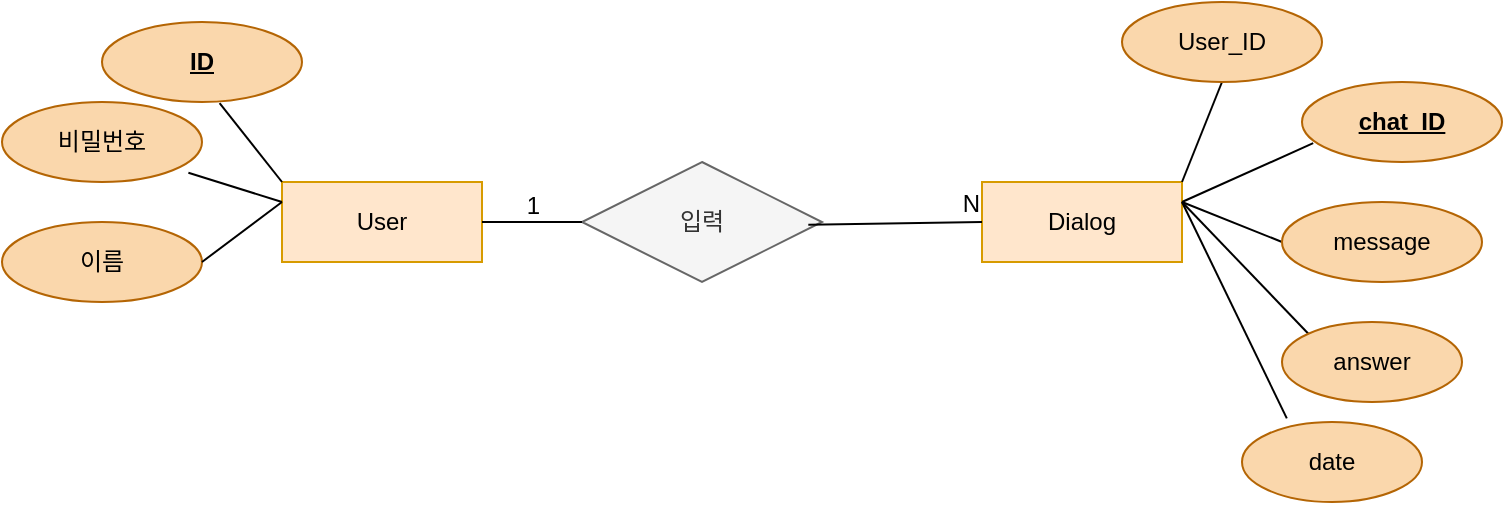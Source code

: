 <mxfile version="22.1.3" type="github">
  <diagram name="Page-1" id="2YBvvXClWsGukQMizWep">
    <mxGraphModel dx="1050" dy="613" grid="0" gridSize="10" guides="1" tooltips="1" connect="1" arrows="1" fold="1" page="1" pageScale="1" pageWidth="850" pageHeight="1100" math="0" shadow="0">
      <root>
        <mxCell id="0" />
        <mxCell id="1" parent="0" />
        <mxCell id="lu0mgNzLaSJTNHOdqmoG-1" value="Dialog" style="whiteSpace=wrap;html=1;align=center;strokeColor=#d79b00;fillStyle=solid;fillColor=#ffe6cc;" parent="1" vertex="1">
          <mxGeometry x="560" y="400" width="100" height="40" as="geometry" />
        </mxCell>
        <mxCell id="lu0mgNzLaSJTNHOdqmoG-2" value="User" style="whiteSpace=wrap;html=1;align=center;strokeColor=#d79b00;fillStyle=solid;fillColor=#ffe6cc;" parent="1" vertex="1">
          <mxGeometry x="210" y="400" width="100" height="40" as="geometry" />
        </mxCell>
        <mxCell id="lu0mgNzLaSJTNHOdqmoG-3" value="입력" style="shape=rhombus;perimeter=rhombusPerimeter;whiteSpace=wrap;html=1;align=center;fillColor=#f5f5f5;fontColor=#333333;strokeColor=#666666;" parent="1" vertex="1">
          <mxGeometry x="360" y="390" width="120" height="60" as="geometry" />
        </mxCell>
        <mxCell id="lu0mgNzLaSJTNHOdqmoG-4" value="" style="endArrow=none;html=1;rounded=0;entryX=0;entryY=0;entryDx=0;entryDy=0;exitX=0.588;exitY=1.015;exitDx=0;exitDy=0;exitPerimeter=0;" parent="1" source="lu0mgNzLaSJTNHOdqmoG-27" target="lu0mgNzLaSJTNHOdqmoG-2" edge="1">
          <mxGeometry relative="1" as="geometry">
            <mxPoint x="190" y="350" as="sourcePoint" />
            <mxPoint x="500" y="420" as="targetPoint" />
          </mxGeometry>
        </mxCell>
        <mxCell id="lu0mgNzLaSJTNHOdqmoG-7" value="" style="endArrow=none;html=1;rounded=0;entryX=0;entryY=0.25;entryDx=0;entryDy=0;exitX=0.932;exitY=0.885;exitDx=0;exitDy=0;exitPerimeter=0;" parent="1" source="lu0mgNzLaSJTNHOdqmoG-8" target="lu0mgNzLaSJTNHOdqmoG-2" edge="1">
          <mxGeometry relative="1" as="geometry">
            <mxPoint x="140" y="390" as="sourcePoint" />
            <mxPoint x="160" y="440" as="targetPoint" />
          </mxGeometry>
        </mxCell>
        <mxCell id="lu0mgNzLaSJTNHOdqmoG-8" value="비밀번호" style="ellipse;whiteSpace=wrap;html=1;align=center;fillColor=#fad7ac;strokeColor=#b46504;" parent="1" vertex="1">
          <mxGeometry x="70" y="360" width="100" height="40" as="geometry" />
        </mxCell>
        <mxCell id="lu0mgNzLaSJTNHOdqmoG-9" value="이름" style="ellipse;whiteSpace=wrap;html=1;align=center;direction=west;fillColor=#fad7ac;strokeColor=#b46504;" parent="1" vertex="1">
          <mxGeometry x="70" y="420" width="100" height="40" as="geometry" />
        </mxCell>
        <mxCell id="lu0mgNzLaSJTNHOdqmoG-10" value="" style="endArrow=none;html=1;rounded=0;entryX=0;entryY=0.25;entryDx=0;entryDy=0;exitX=0;exitY=0.5;exitDx=0;exitDy=0;" parent="1" source="lu0mgNzLaSJTNHOdqmoG-9" target="lu0mgNzLaSJTNHOdqmoG-2" edge="1">
          <mxGeometry relative="1" as="geometry">
            <mxPoint x="163" y="450" as="sourcePoint" />
            <mxPoint x="210" y="465" as="targetPoint" />
          </mxGeometry>
        </mxCell>
        <mxCell id="lu0mgNzLaSJTNHOdqmoG-11" value="" style="endArrow=none;html=1;rounded=0;entryX=1;entryY=0;entryDx=0;entryDy=0;exitX=0.5;exitY=1;exitDx=0;exitDy=0;" parent="1" source="lu0mgNzLaSJTNHOdqmoG-12" target="lu0mgNzLaSJTNHOdqmoG-1" edge="1">
          <mxGeometry relative="1" as="geometry">
            <mxPoint x="690" y="350" as="sourcePoint" />
            <mxPoint x="710" y="400" as="targetPoint" />
          </mxGeometry>
        </mxCell>
        <mxCell id="lu0mgNzLaSJTNHOdqmoG-12" value="User_ID" style="ellipse;whiteSpace=wrap;html=1;align=center;fillColor=#fad7ac;strokeColor=#b46504;" parent="1" vertex="1">
          <mxGeometry x="630" y="310" width="100" height="40" as="geometry" />
        </mxCell>
        <mxCell id="lu0mgNzLaSJTNHOdqmoG-14" value="" style="endArrow=none;html=1;rounded=0;entryX=1;entryY=0.25;entryDx=0;entryDy=0;exitX=0.056;exitY=0.765;exitDx=0;exitDy=0;exitPerimeter=0;" parent="1" source="lu0mgNzLaSJTNHOdqmoG-28" target="lu0mgNzLaSJTNHOdqmoG-1" edge="1">
          <mxGeometry relative="1" as="geometry">
            <mxPoint x="724" y="398.4" as="sourcePoint" />
            <mxPoint x="750" y="425" as="targetPoint" />
          </mxGeometry>
        </mxCell>
        <mxCell id="lu0mgNzLaSJTNHOdqmoG-16" value="" style="endArrow=none;html=1;rounded=0;entryX=1;entryY=0.25;entryDx=0;entryDy=0;exitX=0;exitY=0.5;exitDx=0;exitDy=0;" parent="1" source="lu0mgNzLaSJTNHOdqmoG-17" target="lu0mgNzLaSJTNHOdqmoG-1" edge="1">
          <mxGeometry relative="1" as="geometry">
            <mxPoint x="740" y="405" as="sourcePoint" />
            <mxPoint x="670" y="440" as="targetPoint" />
          </mxGeometry>
        </mxCell>
        <mxCell id="lu0mgNzLaSJTNHOdqmoG-17" value="message" style="ellipse;whiteSpace=wrap;html=1;align=center;fillColor=#fad7ac;strokeColor=#b46504;" parent="1" vertex="1">
          <mxGeometry x="710" y="410" width="100" height="40" as="geometry" />
        </mxCell>
        <mxCell id="lu0mgNzLaSJTNHOdqmoG-18" value="" style="endArrow=none;html=1;rounded=0;entryX=1;entryY=0.25;entryDx=0;entryDy=0;exitX=0;exitY=0;exitDx=0;exitDy=0;" parent="1" source="lu0mgNzLaSJTNHOdqmoG-19" target="lu0mgNzLaSJTNHOdqmoG-1" edge="1">
          <mxGeometry relative="1" as="geometry">
            <mxPoint x="730" y="465" as="sourcePoint" />
            <mxPoint x="660" y="440" as="targetPoint" />
          </mxGeometry>
        </mxCell>
        <mxCell id="lu0mgNzLaSJTNHOdqmoG-19" value="answer" style="ellipse;whiteSpace=wrap;html=1;align=center;fillColor=#fad7ac;strokeColor=#b46504;" parent="1" vertex="1">
          <mxGeometry x="710" y="470" width="90" height="40" as="geometry" />
        </mxCell>
        <mxCell id="lu0mgNzLaSJTNHOdqmoG-20" value="" style="endArrow=none;html=1;rounded=0;entryX=1;entryY=0.25;entryDx=0;entryDy=0;exitX=0.249;exitY=-0.045;exitDx=0;exitDy=0;exitPerimeter=0;" parent="1" source="lu0mgNzLaSJTNHOdqmoG-21" target="lu0mgNzLaSJTNHOdqmoG-1" edge="1">
          <mxGeometry relative="1" as="geometry">
            <mxPoint x="710" y="515" as="sourcePoint" />
            <mxPoint x="670" y="380" as="targetPoint" />
          </mxGeometry>
        </mxCell>
        <mxCell id="lu0mgNzLaSJTNHOdqmoG-21" value="date" style="ellipse;whiteSpace=wrap;html=1;align=center;fillColor=#fad7ac;strokeColor=#b46504;" parent="1" vertex="1">
          <mxGeometry x="690" y="520" width="90" height="40" as="geometry" />
        </mxCell>
        <mxCell id="lu0mgNzLaSJTNHOdqmoG-23" value="" style="endArrow=none;html=1;rounded=0;entryX=0;entryY=0.5;entryDx=0;entryDy=0;exitX=1;exitY=0.5;exitDx=0;exitDy=0;" parent="1" source="lu0mgNzLaSJTNHOdqmoG-2" target="lu0mgNzLaSJTNHOdqmoG-3" edge="1">
          <mxGeometry relative="1" as="geometry">
            <mxPoint x="340" y="420" as="sourcePoint" />
            <mxPoint x="500" y="420" as="targetPoint" />
          </mxGeometry>
        </mxCell>
        <mxCell id="lu0mgNzLaSJTNHOdqmoG-24" value="1" style="resizable=0;html=1;whiteSpace=wrap;align=right;verticalAlign=bottom;" parent="lu0mgNzLaSJTNHOdqmoG-23" connectable="0" vertex="1">
          <mxGeometry x="1" relative="1" as="geometry">
            <mxPoint x="-20" as="offset" />
          </mxGeometry>
        </mxCell>
        <mxCell id="lu0mgNzLaSJTNHOdqmoG-25" value="" style="endArrow=none;html=1;rounded=0;entryX=0;entryY=0.5;entryDx=0;entryDy=0;exitX=0.943;exitY=0.523;exitDx=0;exitDy=0;exitPerimeter=0;" parent="1" source="lu0mgNzLaSJTNHOdqmoG-3" edge="1">
          <mxGeometry relative="1" as="geometry">
            <mxPoint x="480" y="420" as="sourcePoint" />
            <mxPoint x="560" y="420" as="targetPoint" />
          </mxGeometry>
        </mxCell>
        <mxCell id="lu0mgNzLaSJTNHOdqmoG-26" value="N" style="resizable=0;html=1;whiteSpace=wrap;align=right;verticalAlign=bottom;" parent="lu0mgNzLaSJTNHOdqmoG-25" connectable="0" vertex="1">
          <mxGeometry x="1" relative="1" as="geometry" />
        </mxCell>
        <mxCell id="lu0mgNzLaSJTNHOdqmoG-27" value="&lt;b&gt;ID&lt;/b&gt;" style="ellipse;whiteSpace=wrap;html=1;align=center;fontStyle=4;fillColor=#fad7ac;strokeColor=#b46504;" parent="1" vertex="1">
          <mxGeometry x="120" y="320" width="100" height="40" as="geometry" />
        </mxCell>
        <mxCell id="lu0mgNzLaSJTNHOdqmoG-28" value="&lt;b&gt;chat_ID&lt;/b&gt;" style="ellipse;whiteSpace=wrap;html=1;align=center;fontStyle=4;fillColor=#fad7ac;strokeColor=#b46504;" parent="1" vertex="1">
          <mxGeometry x="720" y="350" width="100" height="40" as="geometry" />
        </mxCell>
      </root>
    </mxGraphModel>
  </diagram>
</mxfile>
